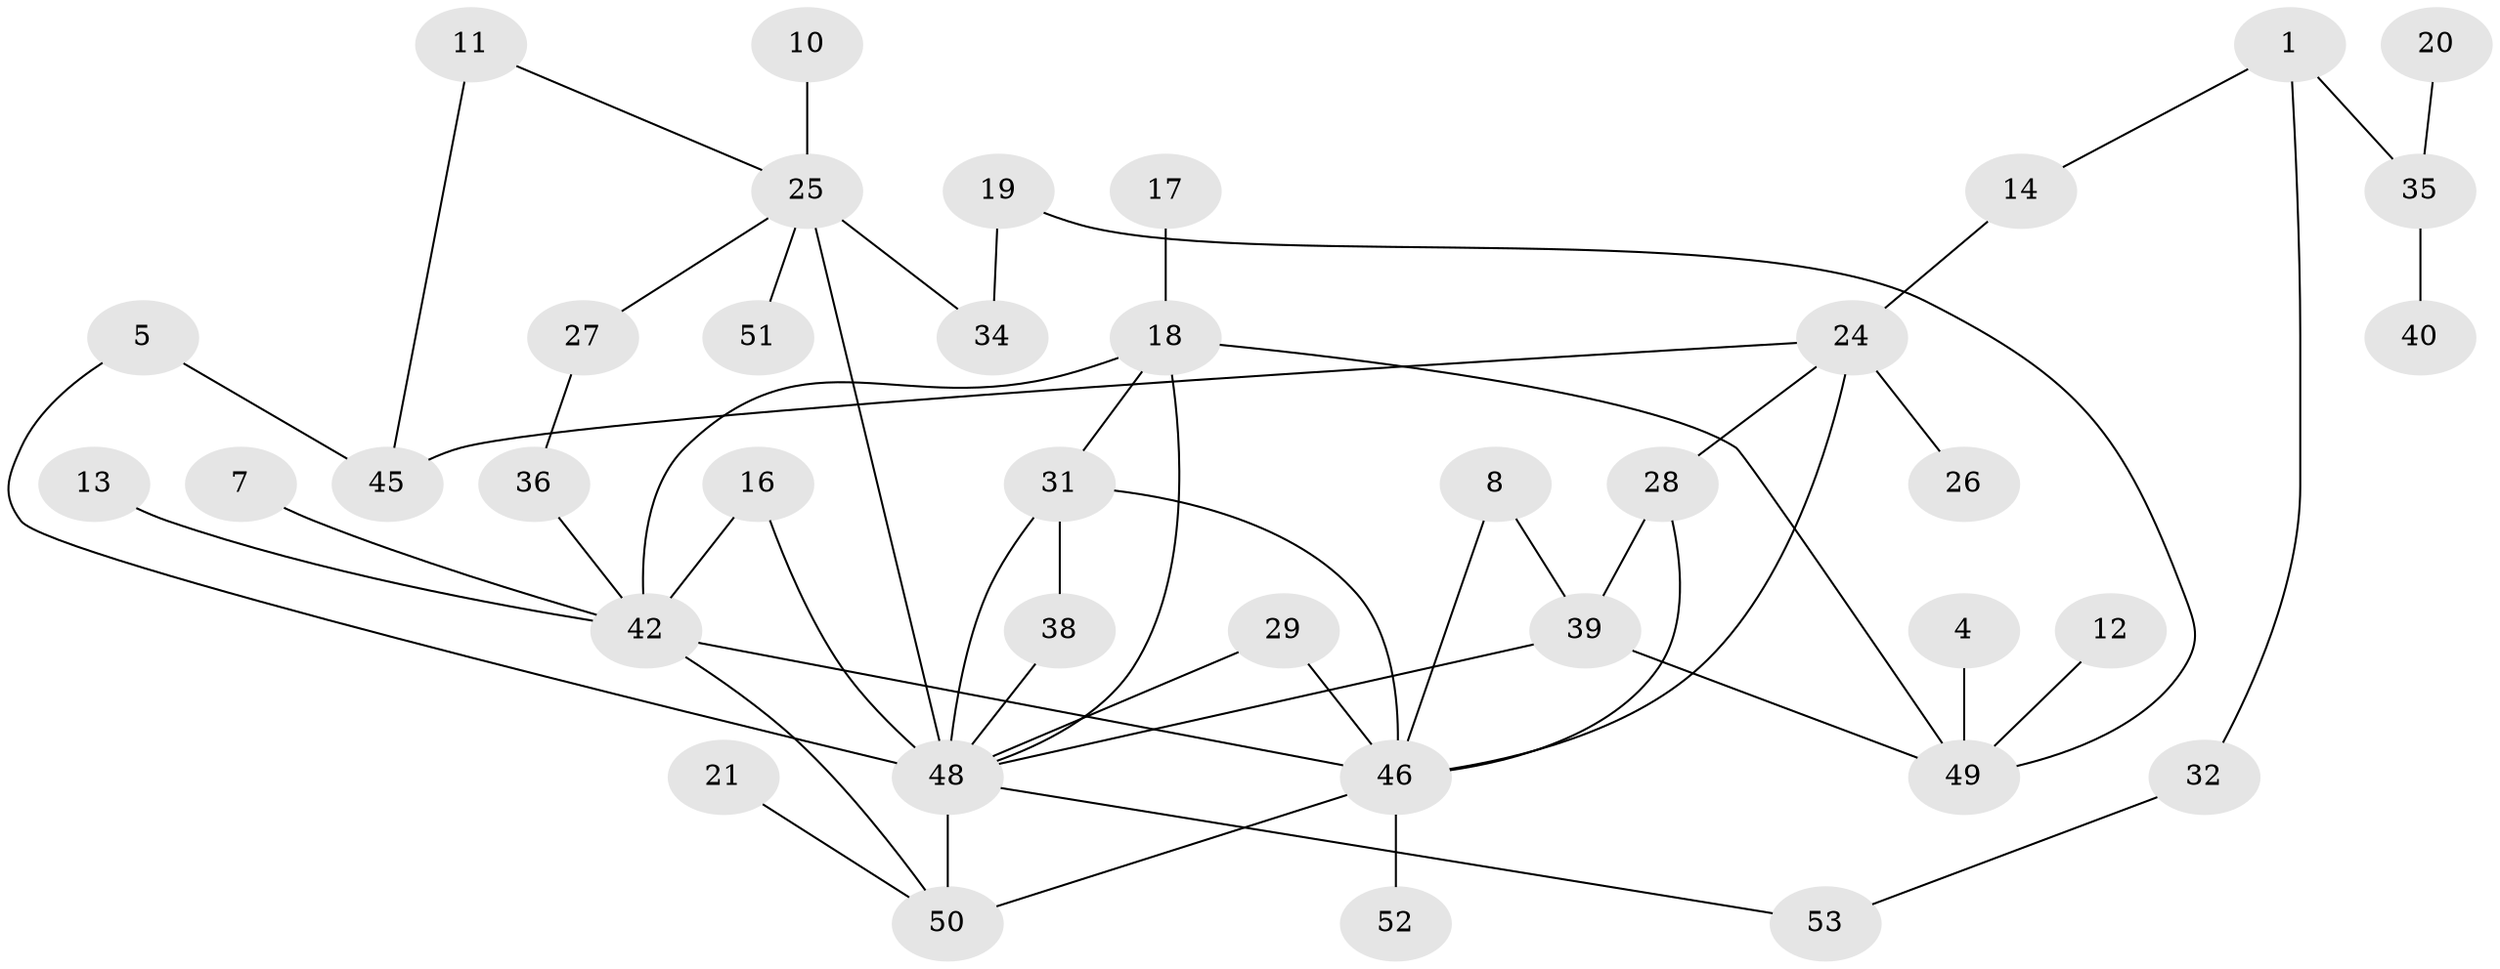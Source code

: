 // original degree distribution, {3: 0.2037037037037037, 4: 0.07407407407407407, 5: 0.037037037037037035, 0: 0.1111111111111111, 1: 0.3055555555555556, 2: 0.23148148148148148, 6: 0.027777777777777776, 7: 0.009259259259259259}
// Generated by graph-tools (version 1.1) at 2025/49/03/09/25 03:49:03]
// undirected, 39 vertices, 54 edges
graph export_dot {
graph [start="1"]
  node [color=gray90,style=filled];
  1;
  4;
  5;
  7;
  8;
  10;
  11;
  12;
  13;
  14;
  16;
  17;
  18;
  19;
  20;
  21;
  24;
  25;
  26;
  27;
  28;
  29;
  31;
  32;
  34;
  35;
  36;
  38;
  39;
  40;
  42;
  45;
  46;
  48;
  49;
  50;
  51;
  52;
  53;
  1 -- 14 [weight=1.0];
  1 -- 32 [weight=1.0];
  1 -- 35 [weight=1.0];
  4 -- 49 [weight=1.0];
  5 -- 45 [weight=1.0];
  5 -- 48 [weight=1.0];
  7 -- 42 [weight=1.0];
  8 -- 39 [weight=1.0];
  8 -- 46 [weight=1.0];
  10 -- 25 [weight=1.0];
  11 -- 25 [weight=1.0];
  11 -- 45 [weight=1.0];
  12 -- 49 [weight=1.0];
  13 -- 42 [weight=1.0];
  14 -- 24 [weight=1.0];
  16 -- 42 [weight=1.0];
  16 -- 48 [weight=1.0];
  17 -- 18 [weight=1.0];
  18 -- 31 [weight=1.0];
  18 -- 42 [weight=1.0];
  18 -- 48 [weight=1.0];
  18 -- 49 [weight=1.0];
  19 -- 34 [weight=1.0];
  19 -- 49 [weight=1.0];
  20 -- 35 [weight=1.0];
  21 -- 50 [weight=1.0];
  24 -- 26 [weight=1.0];
  24 -- 28 [weight=1.0];
  24 -- 45 [weight=1.0];
  24 -- 46 [weight=1.0];
  25 -- 27 [weight=1.0];
  25 -- 34 [weight=1.0];
  25 -- 48 [weight=2.0];
  25 -- 51 [weight=1.0];
  27 -- 36 [weight=1.0];
  28 -- 39 [weight=1.0];
  28 -- 46 [weight=1.0];
  29 -- 46 [weight=1.0];
  29 -- 48 [weight=1.0];
  31 -- 38 [weight=1.0];
  31 -- 46 [weight=1.0];
  31 -- 48 [weight=2.0];
  32 -- 53 [weight=1.0];
  35 -- 40 [weight=1.0];
  36 -- 42 [weight=1.0];
  38 -- 48 [weight=1.0];
  39 -- 48 [weight=1.0];
  39 -- 49 [weight=1.0];
  42 -- 46 [weight=1.0];
  42 -- 50 [weight=1.0];
  46 -- 50 [weight=1.0];
  46 -- 52 [weight=1.0];
  48 -- 50 [weight=2.0];
  48 -- 53 [weight=1.0];
}
